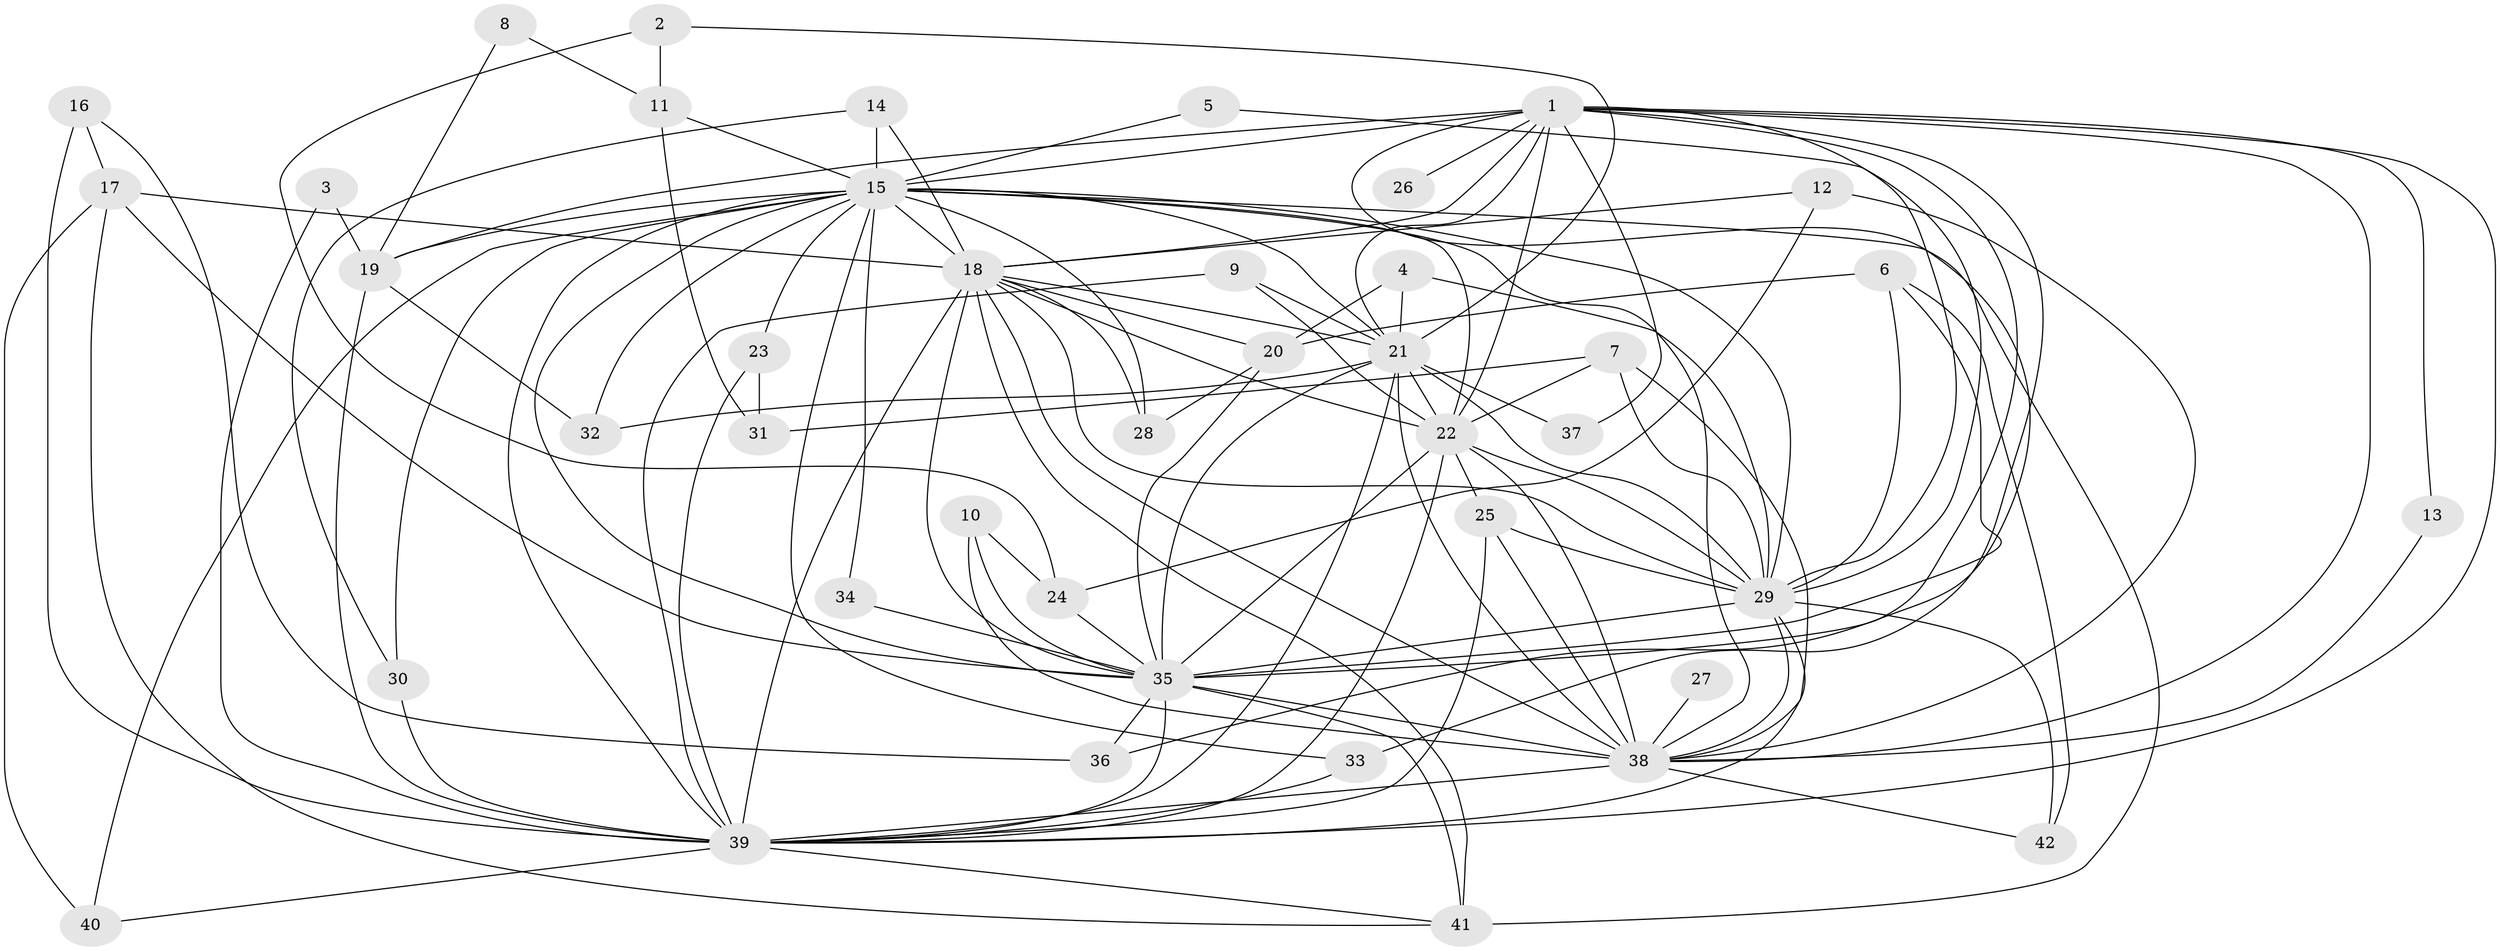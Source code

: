 // original degree distribution, {19: 0.011904761904761904, 18: 0.011904761904761904, 23: 0.011904761904761904, 22: 0.011904761904761904, 25: 0.011904761904761904, 20: 0.011904761904761904, 15: 0.023809523809523808, 16: 0.011904761904761904, 17: 0.011904761904761904, 5: 0.047619047619047616, 6: 0.011904761904761904, 3: 0.19047619047619047, 4: 0.09523809523809523, 2: 0.5357142857142857}
// Generated by graph-tools (version 1.1) at 2025/01/03/09/25 03:01:19]
// undirected, 42 vertices, 119 edges
graph export_dot {
graph [start="1"]
  node [color=gray90,style=filled];
  1;
  2;
  3;
  4;
  5;
  6;
  7;
  8;
  9;
  10;
  11;
  12;
  13;
  14;
  15;
  16;
  17;
  18;
  19;
  20;
  21;
  22;
  23;
  24;
  25;
  26;
  27;
  28;
  29;
  30;
  31;
  32;
  33;
  34;
  35;
  36;
  37;
  38;
  39;
  40;
  41;
  42;
  1 -- 13 [weight=1.0];
  1 -- 15 [weight=1.0];
  1 -- 18 [weight=2.0];
  1 -- 19 [weight=1.0];
  1 -- 21 [weight=1.0];
  1 -- 22 [weight=3.0];
  1 -- 26 [weight=1.0];
  1 -- 29 [weight=1.0];
  1 -- 33 [weight=1.0];
  1 -- 35 [weight=2.0];
  1 -- 36 [weight=1.0];
  1 -- 37 [weight=1.0];
  1 -- 38 [weight=1.0];
  1 -- 39 [weight=1.0];
  2 -- 11 [weight=1.0];
  2 -- 21 [weight=1.0];
  2 -- 24 [weight=1.0];
  3 -- 19 [weight=1.0];
  3 -- 39 [weight=1.0];
  4 -- 20 [weight=1.0];
  4 -- 21 [weight=1.0];
  4 -- 29 [weight=1.0];
  5 -- 15 [weight=1.0];
  5 -- 29 [weight=1.0];
  6 -- 20 [weight=1.0];
  6 -- 29 [weight=1.0];
  6 -- 35 [weight=1.0];
  6 -- 42 [weight=1.0];
  7 -- 22 [weight=1.0];
  7 -- 29 [weight=1.0];
  7 -- 31 [weight=1.0];
  7 -- 38 [weight=1.0];
  8 -- 11 [weight=1.0];
  8 -- 19 [weight=1.0];
  9 -- 21 [weight=1.0];
  9 -- 22 [weight=1.0];
  9 -- 39 [weight=1.0];
  10 -- 24 [weight=1.0];
  10 -- 35 [weight=2.0];
  10 -- 38 [weight=1.0];
  11 -- 15 [weight=2.0];
  11 -- 31 [weight=1.0];
  12 -- 18 [weight=1.0];
  12 -- 24 [weight=1.0];
  12 -- 38 [weight=1.0];
  13 -- 38 [weight=1.0];
  14 -- 15 [weight=1.0];
  14 -- 18 [weight=1.0];
  14 -- 30 [weight=1.0];
  15 -- 18 [weight=4.0];
  15 -- 19 [weight=1.0];
  15 -- 21 [weight=1.0];
  15 -- 22 [weight=1.0];
  15 -- 23 [weight=1.0];
  15 -- 28 [weight=1.0];
  15 -- 29 [weight=1.0];
  15 -- 30 [weight=1.0];
  15 -- 32 [weight=1.0];
  15 -- 33 [weight=1.0];
  15 -- 34 [weight=1.0];
  15 -- 35 [weight=2.0];
  15 -- 38 [weight=1.0];
  15 -- 39 [weight=1.0];
  15 -- 40 [weight=1.0];
  15 -- 41 [weight=1.0];
  16 -- 17 [weight=1.0];
  16 -- 36 [weight=1.0];
  16 -- 39 [weight=2.0];
  17 -- 18 [weight=1.0];
  17 -- 35 [weight=1.0];
  17 -- 40 [weight=1.0];
  17 -- 41 [weight=1.0];
  18 -- 20 [weight=1.0];
  18 -- 21 [weight=1.0];
  18 -- 22 [weight=1.0];
  18 -- 28 [weight=1.0];
  18 -- 29 [weight=2.0];
  18 -- 35 [weight=3.0];
  18 -- 38 [weight=1.0];
  18 -- 39 [weight=2.0];
  18 -- 41 [weight=1.0];
  19 -- 32 [weight=1.0];
  19 -- 39 [weight=1.0];
  20 -- 28 [weight=1.0];
  20 -- 35 [weight=1.0];
  21 -- 22 [weight=1.0];
  21 -- 29 [weight=1.0];
  21 -- 32 [weight=1.0];
  21 -- 35 [weight=2.0];
  21 -- 37 [weight=1.0];
  21 -- 38 [weight=2.0];
  21 -- 39 [weight=1.0];
  22 -- 25 [weight=1.0];
  22 -- 29 [weight=2.0];
  22 -- 35 [weight=3.0];
  22 -- 38 [weight=1.0];
  22 -- 39 [weight=1.0];
  23 -- 31 [weight=1.0];
  23 -- 39 [weight=1.0];
  24 -- 35 [weight=1.0];
  25 -- 29 [weight=1.0];
  25 -- 38 [weight=1.0];
  25 -- 39 [weight=1.0];
  27 -- 38 [weight=1.0];
  29 -- 35 [weight=3.0];
  29 -- 38 [weight=2.0];
  29 -- 39 [weight=1.0];
  29 -- 42 [weight=1.0];
  30 -- 39 [weight=2.0];
  33 -- 39 [weight=2.0];
  34 -- 35 [weight=1.0];
  35 -- 36 [weight=1.0];
  35 -- 38 [weight=3.0];
  35 -- 39 [weight=2.0];
  35 -- 41 [weight=1.0];
  38 -- 39 [weight=1.0];
  38 -- 42 [weight=1.0];
  39 -- 40 [weight=1.0];
  39 -- 41 [weight=1.0];
}
